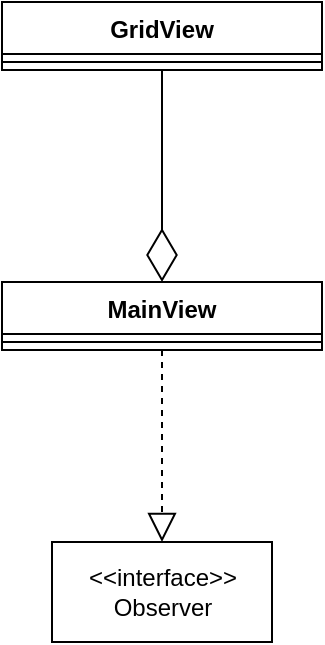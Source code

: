 <mxfile version="20.8.16" type="device"><diagram name="Page-1" id="5MSY-_vh2orlPQLEaCZY"><mxGraphModel dx="819" dy="443" grid="1" gridSize="10" guides="1" tooltips="1" connect="1" arrows="1" fold="1" page="1" pageScale="1" pageWidth="1169" pageHeight="827" math="0" shadow="0"><root><mxCell id="0"/><mxCell id="1" parent="0"/><mxCell id="7Zj8CN3ekvE0QQ7qZKsJ-1" value="MainView" style="swimlane;fontStyle=1;align=center;verticalAlign=top;childLayout=stackLayout;horizontal=1;startSize=26;horizontalStack=0;resizeParent=1;resizeParentMax=0;resizeLast=0;collapsible=1;marginBottom=0;" parent="1" vertex="1"><mxGeometry x="630" y="300" width="160" height="34" as="geometry"/></mxCell><mxCell id="7Zj8CN3ekvE0QQ7qZKsJ-3" value="" style="line;strokeWidth=1;fillColor=none;align=left;verticalAlign=middle;spacingTop=-1;spacingLeft=3;spacingRight=3;rotatable=0;labelPosition=right;points=[];portConstraint=eastwest;strokeColor=inherit;" parent="7Zj8CN3ekvE0QQ7qZKsJ-1" vertex="1"><mxGeometry y="26" width="160" height="8" as="geometry"/></mxCell><mxCell id="7Zj8CN3ekvE0QQ7qZKsJ-5" value="GridView" style="swimlane;fontStyle=1;align=center;verticalAlign=top;childLayout=stackLayout;horizontal=1;startSize=26;horizontalStack=0;resizeParent=1;resizeParentMax=0;resizeLast=0;collapsible=1;marginBottom=0;" parent="1" vertex="1"><mxGeometry x="630" y="160" width="160" height="34" as="geometry"/></mxCell><mxCell id="7Zj8CN3ekvE0QQ7qZKsJ-6" value="" style="line;strokeWidth=1;fillColor=none;align=left;verticalAlign=middle;spacingTop=-1;spacingLeft=3;spacingRight=3;rotatable=0;labelPosition=right;points=[];portConstraint=eastwest;strokeColor=inherit;" parent="7Zj8CN3ekvE0QQ7qZKsJ-5" vertex="1"><mxGeometry y="26" width="160" height="8" as="geometry"/></mxCell><mxCell id="QpMoFfxWMZdONfF65fpi-1" value="&amp;lt;&amp;lt;interface&amp;gt;&amp;gt;&lt;br&gt;Observer" style="html=1;" vertex="1" parent="1"><mxGeometry x="655" y="430" width="110" height="50" as="geometry"/></mxCell><mxCell id="QpMoFfxWMZdONfF65fpi-2" value="" style="endArrow=block;dashed=1;endFill=0;endSize=12;html=1;rounded=0;" edge="1" parent="1" source="7Zj8CN3ekvE0QQ7qZKsJ-1" target="QpMoFfxWMZdONfF65fpi-1"><mxGeometry width="160" relative="1" as="geometry"><mxPoint x="500" y="330" as="sourcePoint"/><mxPoint x="660" y="330" as="targetPoint"/></mxGeometry></mxCell><mxCell id="QpMoFfxWMZdONfF65fpi-3" value="" style="endArrow=diamondThin;endFill=0;endSize=24;html=1;rounded=0;" edge="1" parent="1" source="7Zj8CN3ekvE0QQ7qZKsJ-5" target="7Zj8CN3ekvE0QQ7qZKsJ-1"><mxGeometry width="160" relative="1" as="geometry"><mxPoint x="500" y="330" as="sourcePoint"/><mxPoint x="660" y="330" as="targetPoint"/></mxGeometry></mxCell></root></mxGraphModel></diagram></mxfile>
